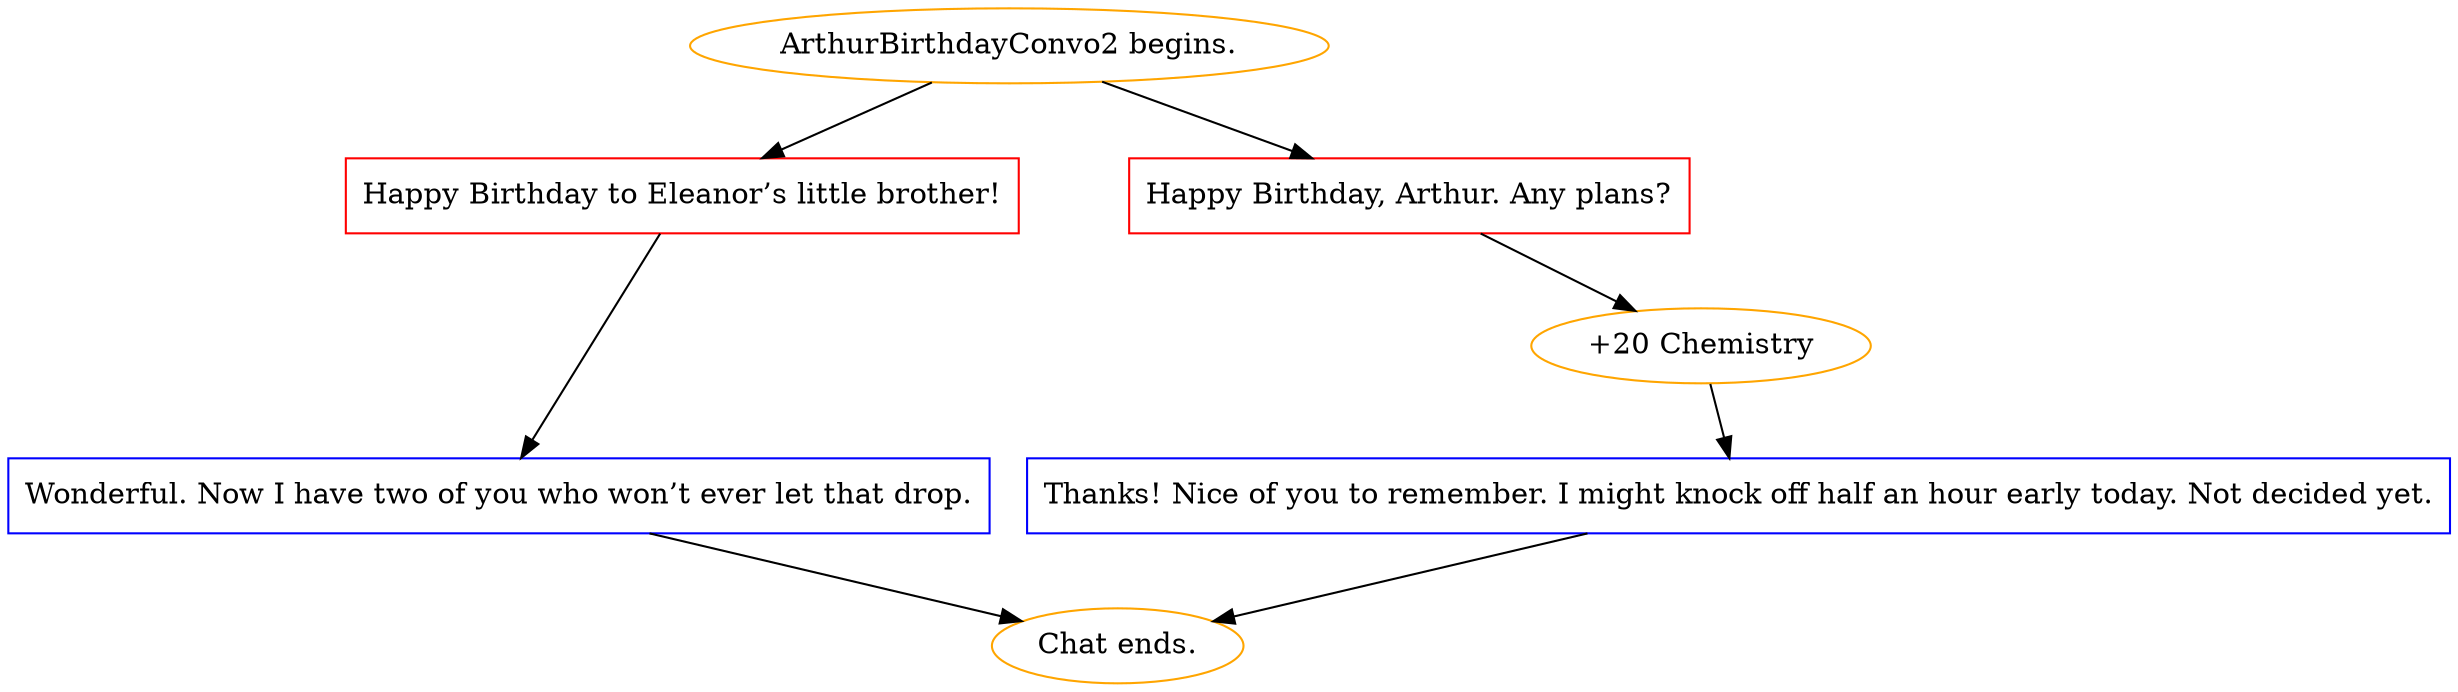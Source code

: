 digraph {
	"ArthurBirthdayConvo2 begins." [color=orange];
		"ArthurBirthdayConvo2 begins." -> j556958769;
		"ArthurBirthdayConvo2 begins." -> j1172209855;
	j556958769 [label="Happy Birthday to Eleanor’s little brother!",shape=box,color=red];
		j556958769 -> j2460982654;
	j1172209855 [label="Happy Birthday, Arthur. Any plans?",shape=box,color=red];
		j1172209855 -> j2525822519;
	j2460982654 [label="Wonderful. Now I have two of you who won’t ever let that drop.",shape=box,color=blue];
		j2460982654 -> "Chat ends.";
	j2525822519 [label="+20 Chemistry",color=orange];
		j2525822519 -> j2276362390;
	"Chat ends." [color=orange];
	j2276362390 [label="Thanks! Nice of you to remember. I might knock off half an hour early today. Not decided yet.",shape=box,color=blue];
		j2276362390 -> "Chat ends.";
}